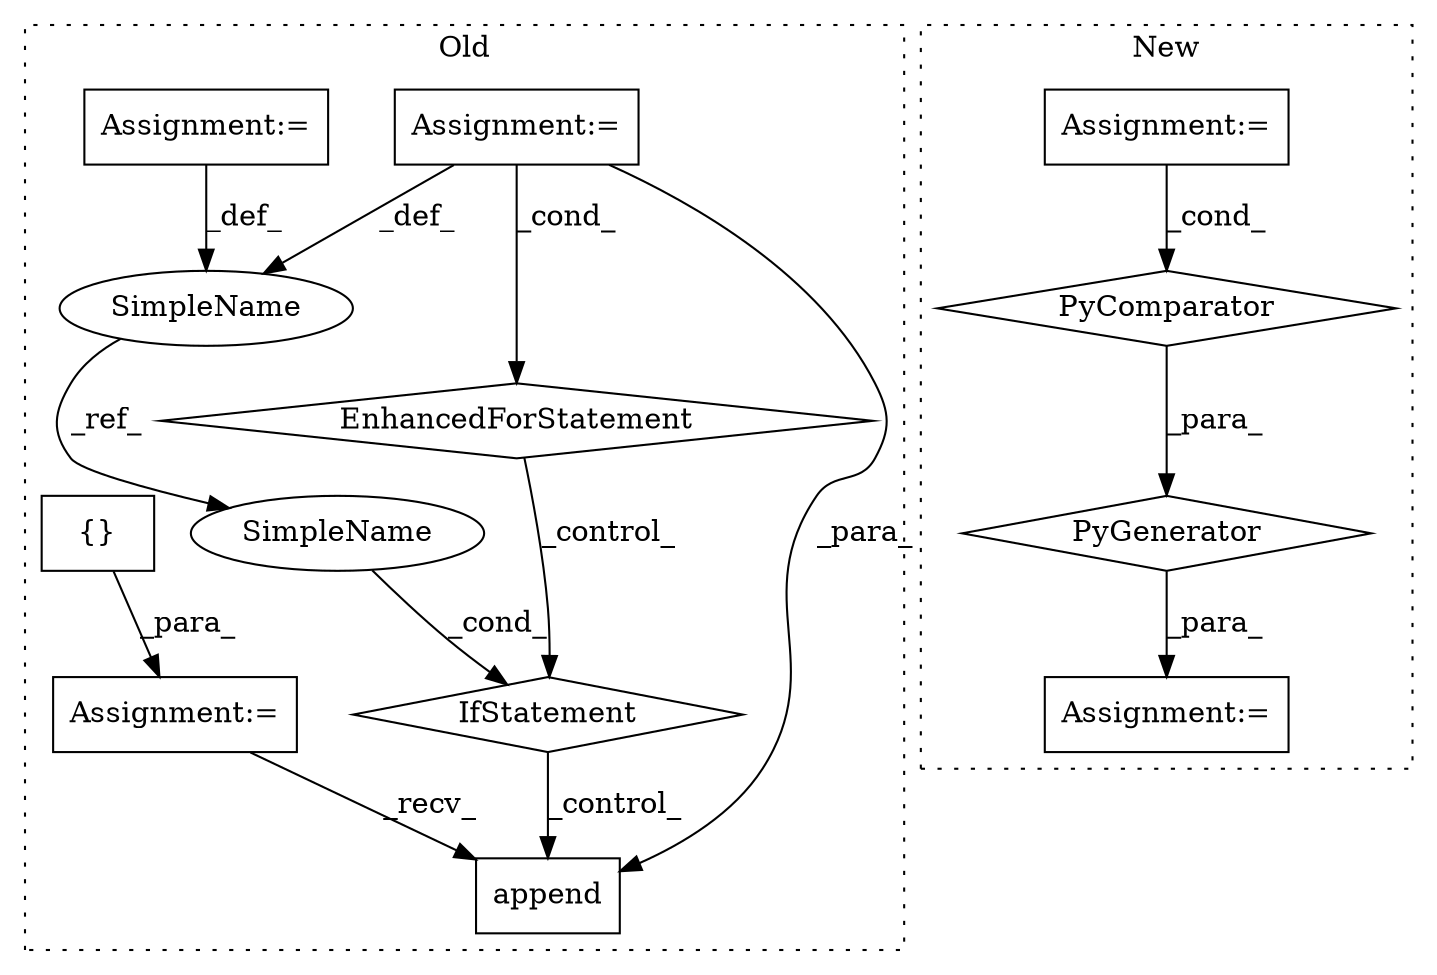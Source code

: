 digraph G {
subgraph cluster0 {
1 [label="append" a="32" s="5418,5429" l="7,1" shape="box"];
5 [label="EnhancedForStatement" a="70" s="5215,5294" l="53,2" shape="diamond"];
6 [label="Assignment:=" a="7" s="5215,5294" l="53,2" shape="box"];
7 [label="{}" a="4" s="5177" l="2" shape="box"];
8 [label="Assignment:=" a="7" s="5167" l="1" shape="box"];
10 [label="IfStatement" a="25" s="5376,5387" l="4,2" shape="diamond"];
11 [label="SimpleName" a="42" s="5339" l="7" shape="ellipse"];
12 [label="Assignment:=" a="7" s="5191" l="1" shape="box"];
13 [label="SimpleName" a="42" s="5380" l="7" shape="ellipse"];
label = "Old";
style="dotted";
}
subgraph cluster1 {
2 [label="PyGenerator" a="107" s="5282" l="147" shape="diamond"];
3 [label="PyComparator" a="113" s="5355" l="68" shape="diamond"];
4 [label="Assignment:=" a="7" s="5064" l="4" shape="box"];
9 [label="Assignment:=" a="7" s="5268" l="1" shape="box"];
label = "New";
style="dotted";
}
2 -> 9 [label="_para_"];
3 -> 2 [label="_para_"];
4 -> 3 [label="_cond_"];
5 -> 10 [label="_control_"];
6 -> 1 [label="_para_"];
6 -> 5 [label="_cond_"];
6 -> 11 [label="_def_"];
7 -> 8 [label="_para_"];
8 -> 1 [label="_recv_"];
10 -> 1 [label="_control_"];
11 -> 13 [label="_ref_"];
12 -> 11 [label="_def_"];
13 -> 10 [label="_cond_"];
}